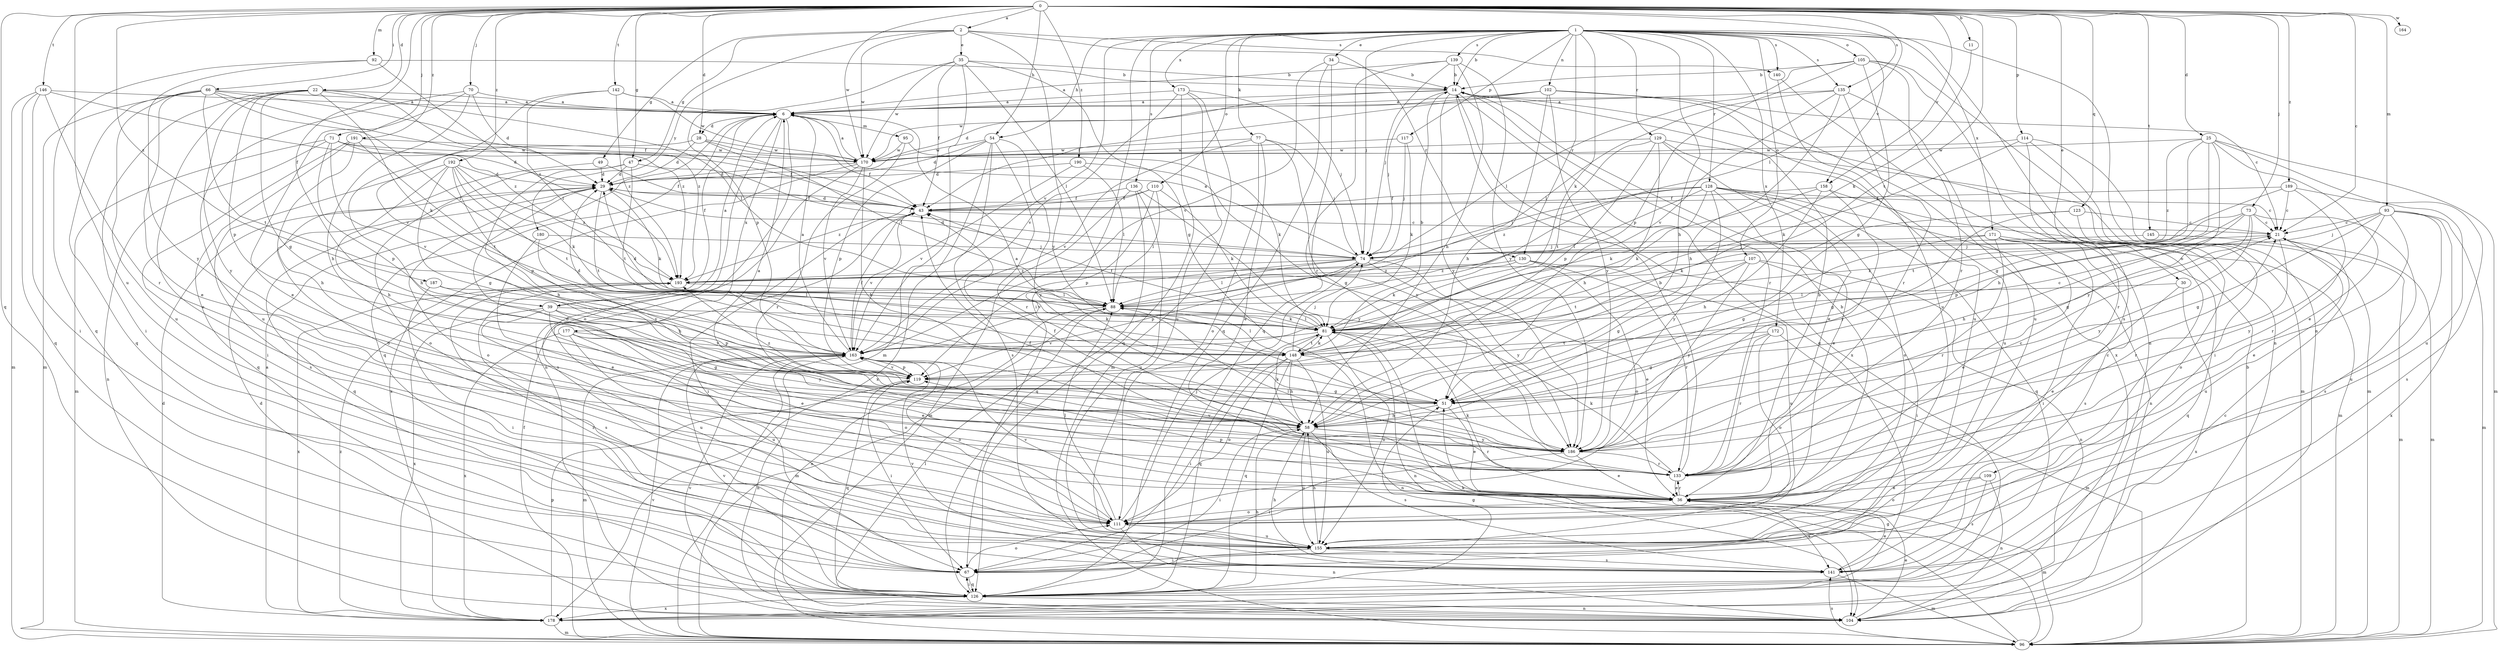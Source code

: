 strict digraph  {
0;
1;
2;
6;
11;
14;
21;
22;
25;
28;
29;
30;
34;
35;
36;
39;
43;
47;
49;
51;
54;
58;
66;
67;
70;
71;
73;
74;
77;
81;
88;
92;
93;
95;
96;
102;
104;
105;
107;
109;
110;
111;
114;
117;
119;
123;
126;
128;
129;
130;
133;
135;
136;
139;
140;
141;
142;
145;
146;
148;
155;
158;
163;
164;
170;
171;
172;
173;
177;
178;
180;
186;
187;
189;
190;
191;
192;
193;
0 -> 2  [label=a];
0 -> 11  [label=b];
0 -> 21  [label=c];
0 -> 22  [label=d];
0 -> 25  [label=d];
0 -> 28  [label=d];
0 -> 30  [label=e];
0 -> 39  [label=f];
0 -> 47  [label=g];
0 -> 54  [label=h];
0 -> 66  [label=i];
0 -> 70  [label=j];
0 -> 71  [label=j];
0 -> 73  [label=j];
0 -> 88  [label=l];
0 -> 92  [label=m];
0 -> 93  [label=m];
0 -> 114  [label=p];
0 -> 123  [label=q];
0 -> 126  [label=q];
0 -> 135  [label=s];
0 -> 142  [label=t];
0 -> 145  [label=t];
0 -> 146  [label=t];
0 -> 148  [label=t];
0 -> 155  [label=u];
0 -> 158  [label=v];
0 -> 164  [label=w];
0 -> 170  [label=w];
0 -> 187  [label=z];
0 -> 189  [label=z];
0 -> 190  [label=z];
0 -> 191  [label=z];
0 -> 192  [label=z];
1 -> 14  [label=b];
1 -> 34  [label=e];
1 -> 54  [label=h];
1 -> 58  [label=h];
1 -> 67  [label=i];
1 -> 74  [label=j];
1 -> 77  [label=k];
1 -> 81  [label=k];
1 -> 102  [label=n];
1 -> 104  [label=n];
1 -> 105  [label=o];
1 -> 107  [label=o];
1 -> 109  [label=o];
1 -> 110  [label=o];
1 -> 117  [label=p];
1 -> 128  [label=r];
1 -> 129  [label=r];
1 -> 130  [label=r];
1 -> 135  [label=s];
1 -> 136  [label=s];
1 -> 139  [label=s];
1 -> 140  [label=s];
1 -> 158  [label=v];
1 -> 163  [label=v];
1 -> 171  [label=x];
1 -> 172  [label=x];
1 -> 173  [label=x];
2 -> 35  [label=e];
2 -> 47  [label=g];
2 -> 49  [label=g];
2 -> 130  [label=r];
2 -> 140  [label=s];
2 -> 170  [label=w];
2 -> 180  [label=y];
2 -> 186  [label=y];
6 -> 28  [label=d];
6 -> 39  [label=f];
6 -> 95  [label=m];
6 -> 104  [label=n];
6 -> 111  [label=o];
6 -> 126  [label=q];
6 -> 177  [label=x];
11 -> 81  [label=k];
14 -> 6  [label=a];
14 -> 21  [label=c];
14 -> 29  [label=d];
14 -> 74  [label=j];
14 -> 126  [label=q];
14 -> 133  [label=r];
14 -> 178  [label=x];
14 -> 186  [label=y];
21 -> 74  [label=j];
21 -> 96  [label=m];
21 -> 133  [label=r];
21 -> 155  [label=u];
22 -> 6  [label=a];
22 -> 51  [label=g];
22 -> 67  [label=i];
22 -> 81  [label=k];
22 -> 88  [label=l];
22 -> 111  [label=o];
22 -> 119  [label=p];
22 -> 186  [label=y];
22 -> 193  [label=z];
25 -> 36  [label=e];
25 -> 51  [label=g];
25 -> 58  [label=h];
25 -> 96  [label=m];
25 -> 155  [label=u];
25 -> 170  [label=w];
25 -> 186  [label=y];
25 -> 193  [label=z];
28 -> 29  [label=d];
28 -> 43  [label=f];
28 -> 58  [label=h];
28 -> 88  [label=l];
28 -> 170  [label=w];
29 -> 43  [label=f];
29 -> 81  [label=k];
29 -> 111  [label=o];
29 -> 126  [label=q];
29 -> 148  [label=t];
30 -> 36  [label=e];
30 -> 88  [label=l];
30 -> 178  [label=x];
34 -> 14  [label=b];
34 -> 126  [label=q];
34 -> 133  [label=r];
34 -> 163  [label=v];
35 -> 14  [label=b];
35 -> 43  [label=f];
35 -> 51  [label=g];
35 -> 88  [label=l];
35 -> 96  [label=m];
35 -> 119  [label=p];
35 -> 170  [label=w];
36 -> 14  [label=b];
36 -> 81  [label=k];
36 -> 96  [label=m];
36 -> 111  [label=o];
36 -> 119  [label=p];
36 -> 133  [label=r];
36 -> 141  [label=s];
39 -> 6  [label=a];
39 -> 36  [label=e];
39 -> 81  [label=k];
39 -> 119  [label=p];
39 -> 155  [label=u];
39 -> 178  [label=x];
39 -> 186  [label=y];
43 -> 21  [label=c];
43 -> 29  [label=d];
43 -> 67  [label=i];
43 -> 163  [label=v];
47 -> 29  [label=d];
47 -> 58  [label=h];
47 -> 74  [label=j];
47 -> 111  [label=o];
47 -> 148  [label=t];
49 -> 29  [label=d];
49 -> 43  [label=f];
49 -> 111  [label=o];
51 -> 6  [label=a];
51 -> 36  [label=e];
51 -> 58  [label=h];
51 -> 193  [label=z];
54 -> 29  [label=d];
54 -> 119  [label=p];
54 -> 133  [label=r];
54 -> 141  [label=s];
54 -> 170  [label=w];
54 -> 178  [label=x];
54 -> 186  [label=y];
58 -> 6  [label=a];
58 -> 67  [label=i];
58 -> 81  [label=k];
58 -> 133  [label=r];
58 -> 141  [label=s];
58 -> 155  [label=u];
58 -> 186  [label=y];
66 -> 6  [label=a];
66 -> 36  [label=e];
66 -> 43  [label=f];
66 -> 88  [label=l];
66 -> 96  [label=m];
66 -> 126  [label=q];
66 -> 148  [label=t];
66 -> 155  [label=u];
66 -> 193  [label=z];
67 -> 111  [label=o];
67 -> 126  [label=q];
67 -> 193  [label=z];
70 -> 6  [label=a];
70 -> 29  [label=d];
70 -> 36  [label=e];
70 -> 58  [label=h];
70 -> 155  [label=u];
71 -> 29  [label=d];
71 -> 43  [label=f];
71 -> 96  [label=m];
71 -> 104  [label=n];
71 -> 119  [label=p];
71 -> 163  [label=v];
71 -> 170  [label=w];
73 -> 21  [label=c];
73 -> 51  [label=g];
73 -> 58  [label=h];
73 -> 81  [label=k];
73 -> 119  [label=p];
73 -> 141  [label=s];
73 -> 186  [label=y];
74 -> 6  [label=a];
74 -> 29  [label=d];
74 -> 36  [label=e];
74 -> 88  [label=l];
74 -> 119  [label=p];
74 -> 163  [label=v];
74 -> 186  [label=y];
74 -> 193  [label=z];
77 -> 36  [label=e];
77 -> 74  [label=j];
77 -> 111  [label=o];
77 -> 163  [label=v];
77 -> 170  [label=w];
77 -> 186  [label=y];
81 -> 21  [label=c];
81 -> 29  [label=d];
81 -> 43  [label=f];
81 -> 88  [label=l];
81 -> 104  [label=n];
81 -> 126  [label=q];
81 -> 148  [label=t];
81 -> 155  [label=u];
81 -> 163  [label=v];
88 -> 81  [label=k];
88 -> 96  [label=m];
88 -> 104  [label=n];
92 -> 14  [label=b];
92 -> 126  [label=q];
92 -> 186  [label=y];
92 -> 193  [label=z];
93 -> 21  [label=c];
93 -> 36  [label=e];
93 -> 51  [label=g];
93 -> 74  [label=j];
93 -> 96  [label=m];
93 -> 155  [label=u];
93 -> 178  [label=x];
93 -> 186  [label=y];
95 -> 81  [label=k];
95 -> 133  [label=r];
95 -> 170  [label=w];
96 -> 14  [label=b];
96 -> 43  [label=f];
96 -> 51  [label=g];
96 -> 81  [label=k];
96 -> 141  [label=s];
96 -> 163  [label=v];
102 -> 6  [label=a];
102 -> 43  [label=f];
102 -> 58  [label=h];
102 -> 155  [label=u];
102 -> 170  [label=w];
102 -> 178  [label=x];
102 -> 186  [label=y];
104 -> 29  [label=d];
104 -> 36  [label=e];
104 -> 88  [label=l];
104 -> 163  [label=v];
105 -> 14  [label=b];
105 -> 51  [label=g];
105 -> 88  [label=l];
105 -> 104  [label=n];
105 -> 119  [label=p];
105 -> 133  [label=r];
105 -> 141  [label=s];
107 -> 51  [label=g];
107 -> 67  [label=i];
107 -> 104  [label=n];
107 -> 148  [label=t];
107 -> 186  [label=y];
107 -> 193  [label=z];
109 -> 36  [label=e];
109 -> 104  [label=n];
109 -> 111  [label=o];
109 -> 141  [label=s];
110 -> 43  [label=f];
110 -> 81  [label=k];
110 -> 88  [label=l];
110 -> 119  [label=p];
110 -> 193  [label=z];
111 -> 14  [label=b];
111 -> 74  [label=j];
111 -> 88  [label=l];
111 -> 104  [label=n];
111 -> 155  [label=u];
111 -> 163  [label=v];
114 -> 67  [label=i];
114 -> 81  [label=k];
114 -> 96  [label=m];
114 -> 133  [label=r];
114 -> 170  [label=w];
117 -> 74  [label=j];
117 -> 81  [label=k];
117 -> 170  [label=w];
119 -> 51  [label=g];
119 -> 67  [label=i];
119 -> 126  [label=q];
119 -> 163  [label=v];
123 -> 21  [label=c];
123 -> 51  [label=g];
123 -> 81  [label=k];
123 -> 111  [label=o];
126 -> 21  [label=c];
126 -> 51  [label=g];
126 -> 58  [label=h];
126 -> 67  [label=i];
126 -> 104  [label=n];
126 -> 163  [label=v];
126 -> 178  [label=x];
128 -> 21  [label=c];
128 -> 36  [label=e];
128 -> 43  [label=f];
128 -> 74  [label=j];
128 -> 81  [label=k];
128 -> 88  [label=l];
128 -> 104  [label=n];
128 -> 111  [label=o];
128 -> 126  [label=q];
128 -> 186  [label=y];
128 -> 193  [label=z];
129 -> 36  [label=e];
129 -> 58  [label=h];
129 -> 96  [label=m];
129 -> 119  [label=p];
129 -> 148  [label=t];
129 -> 155  [label=u];
129 -> 170  [label=w];
130 -> 81  [label=k];
130 -> 111  [label=o];
130 -> 133  [label=r];
130 -> 155  [label=u];
130 -> 193  [label=z];
133 -> 14  [label=b];
133 -> 21  [label=c];
133 -> 36  [label=e];
133 -> 43  [label=f];
133 -> 81  [label=k];
133 -> 88  [label=l];
133 -> 163  [label=v];
135 -> 6  [label=a];
135 -> 58  [label=h];
135 -> 88  [label=l];
135 -> 133  [label=r];
135 -> 155  [label=u];
135 -> 163  [label=v];
136 -> 43  [label=f];
136 -> 96  [label=m];
136 -> 126  [label=q];
136 -> 155  [label=u];
136 -> 186  [label=y];
139 -> 6  [label=a];
139 -> 14  [label=b];
139 -> 58  [label=h];
139 -> 74  [label=j];
139 -> 126  [label=q];
139 -> 186  [label=y];
140 -> 104  [label=n];
140 -> 155  [label=u];
141 -> 36  [label=e];
141 -> 58  [label=h];
141 -> 96  [label=m];
141 -> 163  [label=v];
142 -> 6  [label=a];
142 -> 88  [label=l];
142 -> 163  [label=v];
142 -> 170  [label=w];
142 -> 193  [label=z];
145 -> 74  [label=j];
145 -> 96  [label=m];
146 -> 6  [label=a];
146 -> 67  [label=i];
146 -> 96  [label=m];
146 -> 126  [label=q];
146 -> 133  [label=r];
146 -> 193  [label=z];
148 -> 14  [label=b];
148 -> 58  [label=h];
148 -> 67  [label=i];
148 -> 74  [label=j];
148 -> 81  [label=k];
148 -> 88  [label=l];
148 -> 104  [label=n];
148 -> 111  [label=o];
148 -> 126  [label=q];
148 -> 155  [label=u];
155 -> 58  [label=h];
155 -> 67  [label=i];
155 -> 141  [label=s];
158 -> 43  [label=f];
158 -> 58  [label=h];
158 -> 81  [label=k];
158 -> 96  [label=m];
158 -> 186  [label=y];
163 -> 6  [label=a];
163 -> 29  [label=d];
163 -> 43  [label=f];
163 -> 96  [label=m];
163 -> 104  [label=n];
163 -> 111  [label=o];
163 -> 119  [label=p];
170 -> 6  [label=a];
170 -> 29  [label=d];
170 -> 58  [label=h];
170 -> 141  [label=s];
170 -> 163  [label=v];
170 -> 178  [label=x];
171 -> 36  [label=e];
171 -> 51  [label=g];
171 -> 67  [label=i];
171 -> 74  [label=j];
171 -> 126  [label=q];
171 -> 133  [label=r];
171 -> 141  [label=s];
172 -> 51  [label=g];
172 -> 96  [label=m];
172 -> 111  [label=o];
172 -> 133  [label=r];
172 -> 148  [label=t];
173 -> 6  [label=a];
173 -> 74  [label=j];
173 -> 96  [label=m];
173 -> 126  [label=q];
173 -> 155  [label=u];
173 -> 163  [label=v];
177 -> 36  [label=e];
177 -> 51  [label=g];
177 -> 111  [label=o];
177 -> 155  [label=u];
177 -> 163  [label=v];
177 -> 178  [label=x];
178 -> 6  [label=a];
178 -> 29  [label=d];
178 -> 96  [label=m];
178 -> 119  [label=p];
178 -> 193  [label=z];
180 -> 36  [label=e];
180 -> 58  [label=h];
180 -> 74  [label=j];
186 -> 21  [label=c];
186 -> 29  [label=d];
186 -> 36  [label=e];
186 -> 43  [label=f];
186 -> 67  [label=i];
186 -> 133  [label=r];
187 -> 67  [label=i];
187 -> 88  [label=l];
187 -> 163  [label=v];
189 -> 21  [label=c];
189 -> 43  [label=f];
189 -> 133  [label=r];
189 -> 141  [label=s];
189 -> 148  [label=t];
190 -> 29  [label=d];
190 -> 51  [label=g];
190 -> 88  [label=l];
190 -> 163  [label=v];
191 -> 58  [label=h];
191 -> 67  [label=i];
191 -> 126  [label=q];
191 -> 148  [label=t];
191 -> 170  [label=w];
192 -> 29  [label=d];
192 -> 51  [label=g];
192 -> 58  [label=h];
192 -> 81  [label=k];
192 -> 119  [label=p];
192 -> 141  [label=s];
192 -> 148  [label=t];
192 -> 193  [label=z];
193 -> 88  [label=l];
193 -> 141  [label=s];
193 -> 178  [label=x];
}
